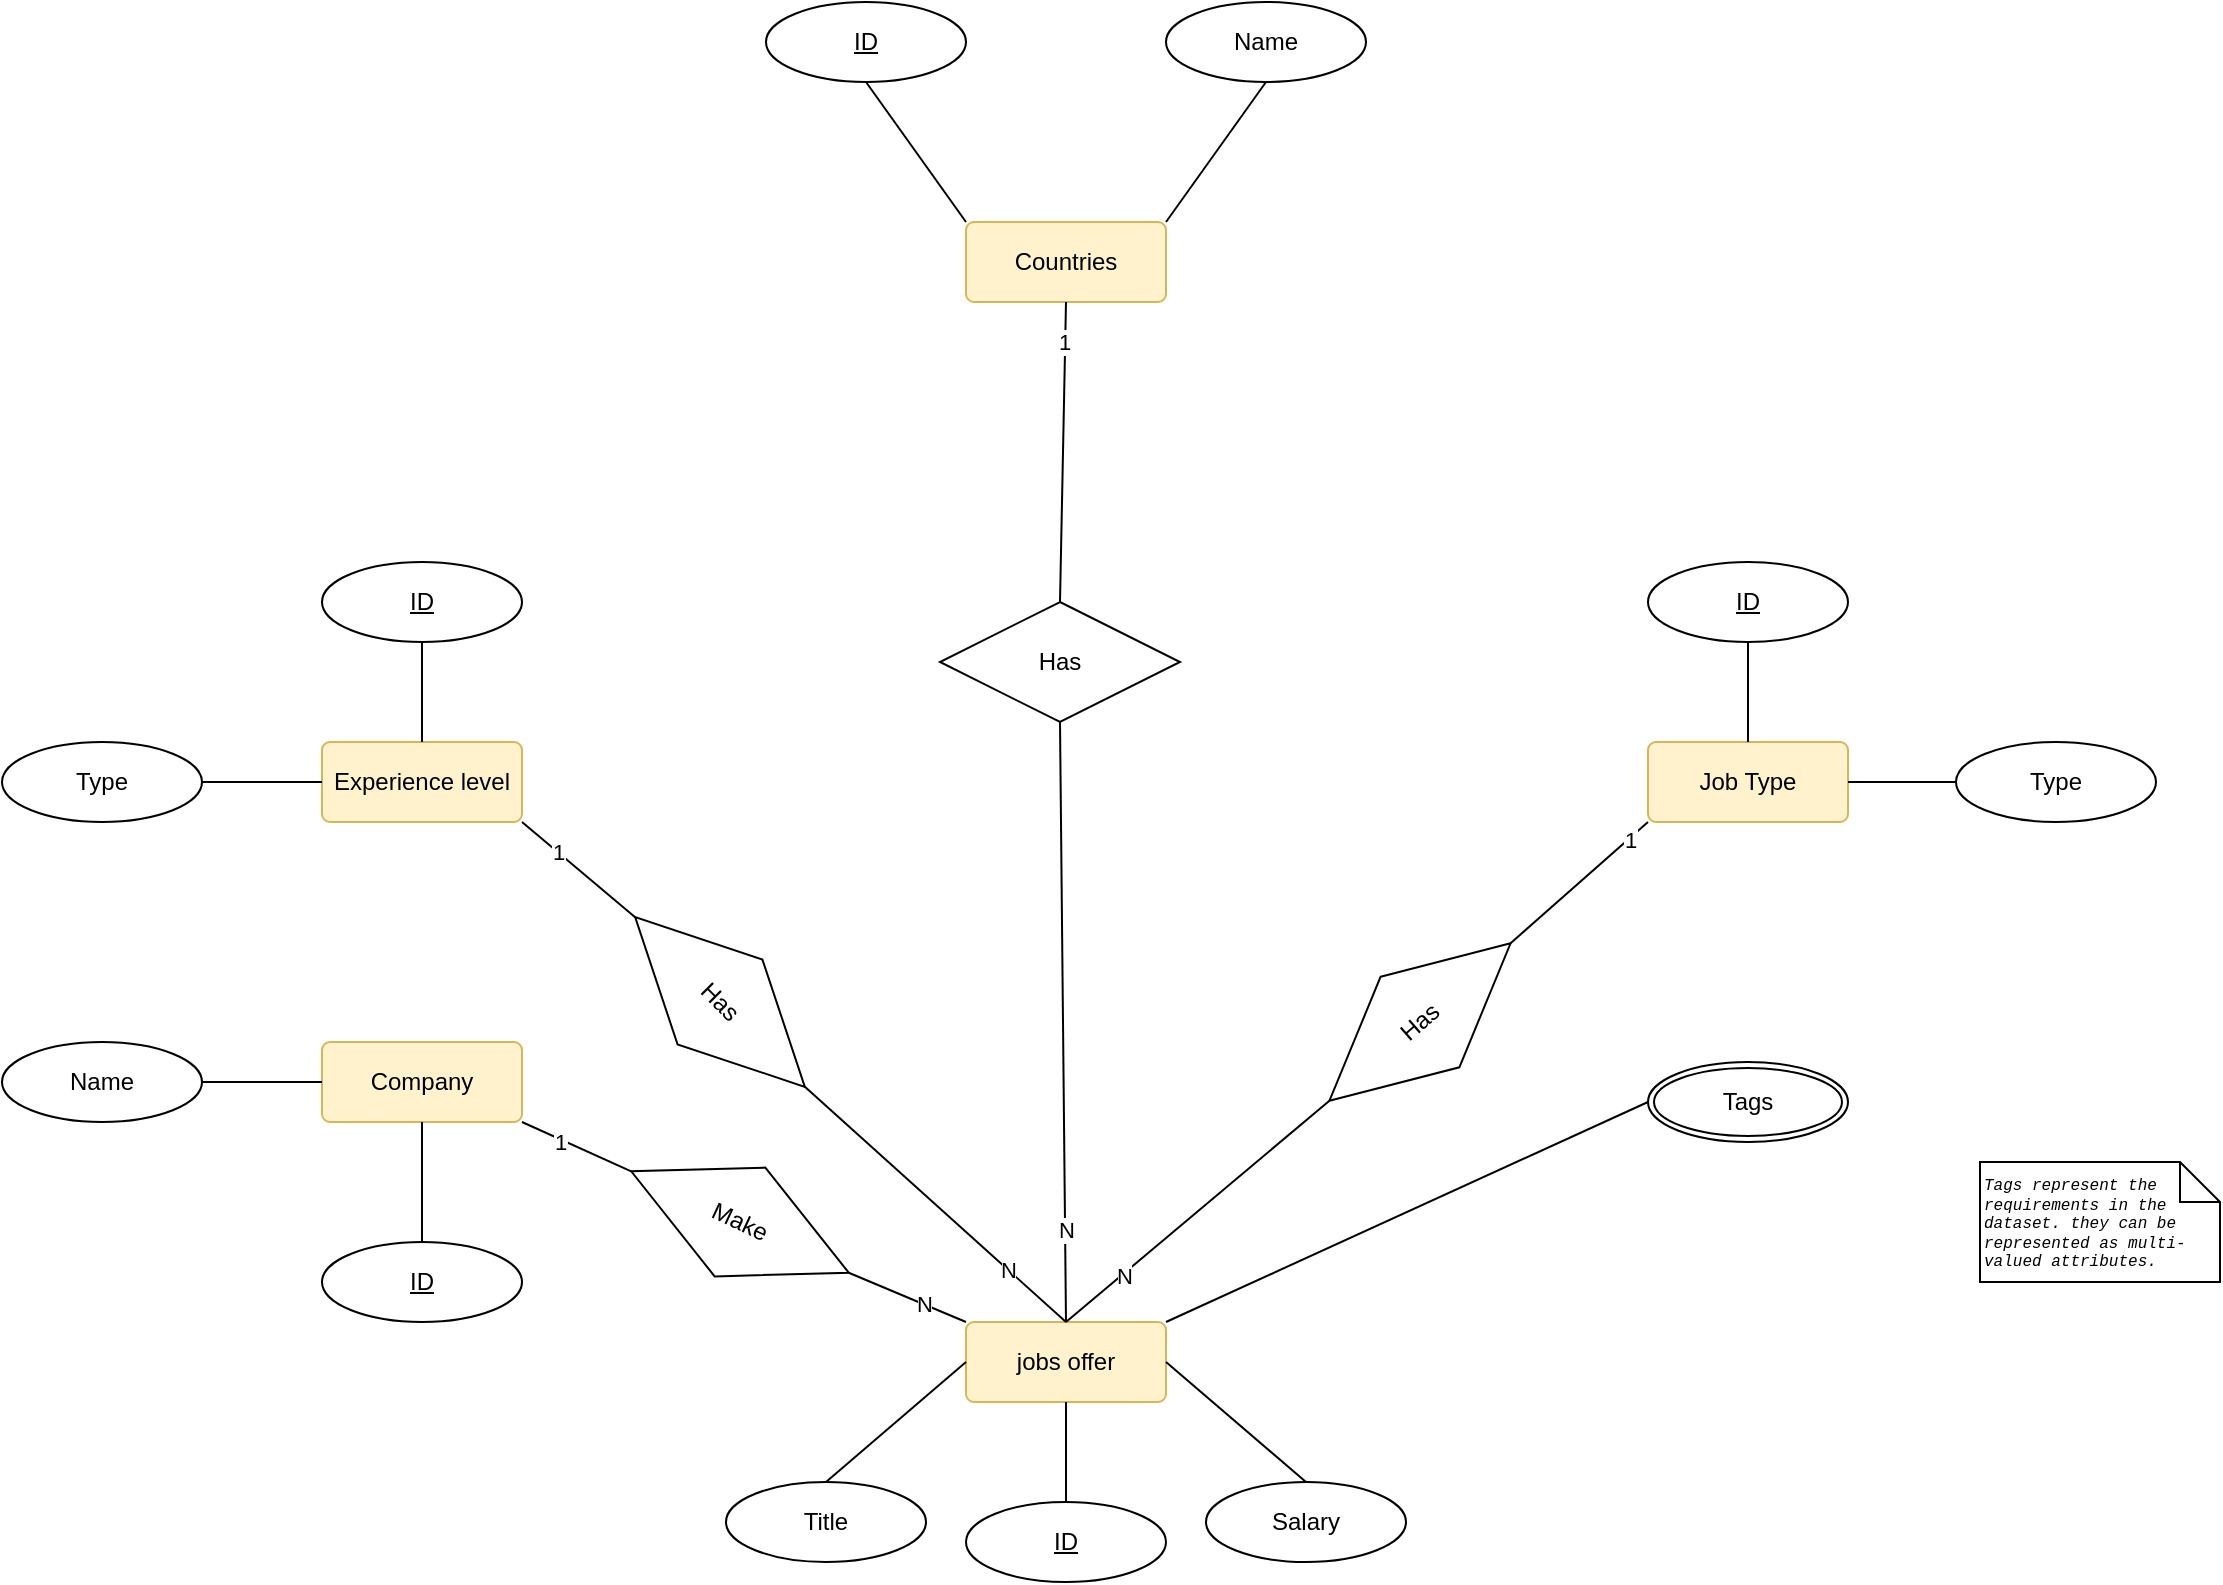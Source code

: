 <mxfile version="21.6.6" type="github">
  <diagram name="Page-1" id="dpHrziN7iInBP1G3Hoh1">
    <mxGraphModel dx="2450" dy="880" grid="1" gridSize="10" guides="1" tooltips="1" connect="1" arrows="1" fold="1" page="1" pageScale="1" pageWidth="850" pageHeight="1100" math="0" shadow="0">
      <root>
        <mxCell id="0" />
        <mxCell id="1" parent="0" />
        <mxCell id="xc64UkYX_4XRm6IWmarA-1" value="Job Type" style="rounded=1;arcSize=10;whiteSpace=wrap;html=1;align=center;fillColor=#fff2cc;strokeColor=#d6b656;" parent="1" vertex="1">
          <mxGeometry x="704" y="410" width="100" height="40" as="geometry" />
        </mxCell>
        <mxCell id="xc64UkYX_4XRm6IWmarA-2" value="ID" style="ellipse;whiteSpace=wrap;html=1;align=center;fontStyle=4;" parent="1" vertex="1">
          <mxGeometry x="704" y="320" width="100" height="40" as="geometry" />
        </mxCell>
        <mxCell id="xc64UkYX_4XRm6IWmarA-3" value="" style="endArrow=none;html=1;rounded=0;exitX=0.5;exitY=1;exitDx=0;exitDy=0;entryX=0.5;entryY=0;entryDx=0;entryDy=0;" parent="1" source="xc64UkYX_4XRm6IWmarA-2" target="xc64UkYX_4XRm6IWmarA-1" edge="1">
          <mxGeometry relative="1" as="geometry">
            <mxPoint x="774" y="390" as="sourcePoint" />
            <mxPoint x="934" y="390" as="targetPoint" />
          </mxGeometry>
        </mxCell>
        <mxCell id="xc64UkYX_4XRm6IWmarA-4" value="Type" style="ellipse;whiteSpace=wrap;html=1;align=center;" parent="1" vertex="1">
          <mxGeometry x="858" y="410" width="100" height="40" as="geometry" />
        </mxCell>
        <mxCell id="xc64UkYX_4XRm6IWmarA-5" value="" style="endArrow=none;html=1;rounded=0;exitX=1;exitY=0.5;exitDx=0;exitDy=0;entryX=0;entryY=0.5;entryDx=0;entryDy=0;" parent="1" source="xc64UkYX_4XRm6IWmarA-1" target="xc64UkYX_4XRm6IWmarA-4" edge="1">
          <mxGeometry relative="1" as="geometry">
            <mxPoint x="774" y="480" as="sourcePoint" />
            <mxPoint x="934" y="480" as="targetPoint" />
          </mxGeometry>
        </mxCell>
        <mxCell id="xc64UkYX_4XRm6IWmarA-11" value="Experience level" style="rounded=1;arcSize=10;whiteSpace=wrap;html=1;align=center;fillColor=#fff2cc;strokeColor=#d6b656;" parent="1" vertex="1">
          <mxGeometry x="41" y="410" width="100" height="40" as="geometry" />
        </mxCell>
        <mxCell id="xc64UkYX_4XRm6IWmarA-13" value="ID" style="ellipse;whiteSpace=wrap;html=1;align=center;fontStyle=4;" parent="1" vertex="1">
          <mxGeometry x="41" y="320" width="100" height="40" as="geometry" />
        </mxCell>
        <mxCell id="xc64UkYX_4XRm6IWmarA-14" value="" style="endArrow=none;html=1;rounded=0;exitX=0.5;exitY=1;exitDx=0;exitDy=0;entryX=0.5;entryY=0;entryDx=0;entryDy=0;" parent="1" source="xc64UkYX_4XRm6IWmarA-13" target="xc64UkYX_4XRm6IWmarA-11" edge="1">
          <mxGeometry relative="1" as="geometry">
            <mxPoint x="61" y="470" as="sourcePoint" />
            <mxPoint x="221" y="470" as="targetPoint" />
          </mxGeometry>
        </mxCell>
        <mxCell id="xc64UkYX_4XRm6IWmarA-15" value="Type" style="ellipse;whiteSpace=wrap;html=1;align=center;" parent="1" vertex="1">
          <mxGeometry x="-119" y="410" width="100" height="40" as="geometry" />
        </mxCell>
        <mxCell id="xc64UkYX_4XRm6IWmarA-16" value="" style="endArrow=none;html=1;rounded=0;exitX=1;exitY=0.5;exitDx=0;exitDy=0;entryX=0;entryY=0.5;entryDx=0;entryDy=0;" parent="1" source="xc64UkYX_4XRm6IWmarA-15" target="xc64UkYX_4XRm6IWmarA-11" edge="1">
          <mxGeometry relative="1" as="geometry">
            <mxPoint x="-9" y="490" as="sourcePoint" />
            <mxPoint x="151" y="490" as="targetPoint" />
          </mxGeometry>
        </mxCell>
        <mxCell id="xc64UkYX_4XRm6IWmarA-17" value="Company" style="rounded=1;arcSize=10;whiteSpace=wrap;html=1;align=center;fillColor=#fff2cc;strokeColor=#d6b656;" parent="1" vertex="1">
          <mxGeometry x="41" y="560" width="100" height="40" as="geometry" />
        </mxCell>
        <mxCell id="xc64UkYX_4XRm6IWmarA-18" value="ID" style="ellipse;whiteSpace=wrap;html=1;align=center;fontStyle=4;" parent="1" vertex="1">
          <mxGeometry x="41" y="660" width="100" height="40" as="geometry" />
        </mxCell>
        <mxCell id="xc64UkYX_4XRm6IWmarA-19" value="Name" style="ellipse;whiteSpace=wrap;html=1;align=center;" parent="1" vertex="1">
          <mxGeometry x="-119" y="560" width="100" height="40" as="geometry" />
        </mxCell>
        <mxCell id="xc64UkYX_4XRm6IWmarA-20" value="" style="endArrow=none;html=1;rounded=0;exitX=1;exitY=0.5;exitDx=0;exitDy=0;entryX=0;entryY=0.5;entryDx=0;entryDy=0;" parent="1" source="xc64UkYX_4XRm6IWmarA-19" target="xc64UkYX_4XRm6IWmarA-17" edge="1">
          <mxGeometry relative="1" as="geometry">
            <mxPoint x="21" y="680" as="sourcePoint" />
            <mxPoint x="181" y="680" as="targetPoint" />
          </mxGeometry>
        </mxCell>
        <mxCell id="xc64UkYX_4XRm6IWmarA-21" value="" style="endArrow=none;html=1;rounded=0;entryX=0.5;entryY=1;entryDx=0;entryDy=0;exitX=0.5;exitY=0;exitDx=0;exitDy=0;" parent="1" source="xc64UkYX_4XRm6IWmarA-18" target="xc64UkYX_4XRm6IWmarA-17" edge="1">
          <mxGeometry relative="1" as="geometry">
            <mxPoint x="-129" y="630" as="sourcePoint" />
            <mxPoint x="31" y="630" as="targetPoint" />
          </mxGeometry>
        </mxCell>
        <mxCell id="xc64UkYX_4XRm6IWmarA-22" value="jobs offer" style="rounded=1;arcSize=10;whiteSpace=wrap;html=1;align=center;fillColor=#fff2cc;strokeColor=#d6b656;" parent="1" vertex="1">
          <mxGeometry x="363" y="700" width="100" height="40" as="geometry" />
        </mxCell>
        <mxCell id="xc64UkYX_4XRm6IWmarA-23" value="ID" style="ellipse;whiteSpace=wrap;html=1;align=center;fontStyle=4;" parent="1" vertex="1">
          <mxGeometry x="363" y="790" width="100" height="40" as="geometry" />
        </mxCell>
        <mxCell id="xc64UkYX_4XRm6IWmarA-25" value="" style="endArrow=none;html=1;rounded=0;entryX=0.5;entryY=0;entryDx=0;entryDy=0;" parent="1" source="xc64UkYX_4XRm6IWmarA-22" target="xc64UkYX_4XRm6IWmarA-23" edge="1">
          <mxGeometry relative="1" as="geometry">
            <mxPoint x="183" y="780" as="sourcePoint" />
            <mxPoint x="343" y="780" as="targetPoint" />
          </mxGeometry>
        </mxCell>
        <mxCell id="xc64UkYX_4XRm6IWmarA-26" value="Title" style="ellipse;whiteSpace=wrap;html=1;align=center;" parent="1" vertex="1">
          <mxGeometry x="243" y="780" width="100" height="40" as="geometry" />
        </mxCell>
        <mxCell id="xc64UkYX_4XRm6IWmarA-27" value="" style="endArrow=none;html=1;rounded=0;entryX=0;entryY=0.5;entryDx=0;entryDy=0;exitX=0.5;exitY=0;exitDx=0;exitDy=0;" parent="1" source="xc64UkYX_4XRm6IWmarA-26" target="xc64UkYX_4XRm6IWmarA-22" edge="1">
          <mxGeometry relative="1" as="geometry">
            <mxPoint x="173" y="710" as="sourcePoint" />
            <mxPoint x="333" y="710" as="targetPoint" />
          </mxGeometry>
        </mxCell>
        <mxCell id="xc64UkYX_4XRm6IWmarA-28" value="Salary" style="ellipse;whiteSpace=wrap;html=1;align=center;" parent="1" vertex="1">
          <mxGeometry x="483" y="780" width="100" height="40" as="geometry" />
        </mxCell>
        <mxCell id="xc64UkYX_4XRm6IWmarA-29" value="" style="endArrow=none;html=1;rounded=0;exitX=1;exitY=0.5;exitDx=0;exitDy=0;entryX=0.5;entryY=0;entryDx=0;entryDy=0;" parent="1" source="xc64UkYX_4XRm6IWmarA-22" target="xc64UkYX_4XRm6IWmarA-28" edge="1">
          <mxGeometry relative="1" as="geometry">
            <mxPoint x="543" y="730" as="sourcePoint" />
            <mxPoint x="703" y="730" as="targetPoint" />
          </mxGeometry>
        </mxCell>
        <mxCell id="xc64UkYX_4XRm6IWmarA-32" value="" style="endArrow=none;html=1;rounded=0;exitX=1;exitY=1;exitDx=0;exitDy=0;entryX=0;entryY=0.5;entryDx=0;entryDy=0;" parent="1" source="xc64UkYX_4XRm6IWmarA-17" target="XW2PdBVg0nFlIH_IAWjY-1" edge="1">
          <mxGeometry relative="1" as="geometry">
            <mxPoint x="110" y="790" as="sourcePoint" />
            <mxPoint x="270" y="790" as="targetPoint" />
          </mxGeometry>
        </mxCell>
        <mxCell id="ScXYiewNh22zqdp0svSO-18" value="1" style="edgeLabel;html=1;align=center;verticalAlign=middle;resizable=0;points=[];" parent="xc64UkYX_4XRm6IWmarA-32" vertex="1" connectable="0">
          <mxGeometry x="-0.675" y="-1" relative="1" as="geometry">
            <mxPoint x="11" y="5" as="offset" />
          </mxGeometry>
        </mxCell>
        <mxCell id="xc64UkYX_4XRm6IWmarA-33" value="Tags" style="ellipse;shape=doubleEllipse;margin=3;whiteSpace=wrap;html=1;align=center;" parent="1" vertex="1">
          <mxGeometry x="704" y="570" width="100" height="40" as="geometry" />
        </mxCell>
        <mxCell id="xc64UkYX_4XRm6IWmarA-34" value="" style="endArrow=none;html=1;rounded=0;entryX=0;entryY=0.5;entryDx=0;entryDy=0;exitX=1;exitY=0;exitDx=0;exitDy=0;" parent="1" source="xc64UkYX_4XRm6IWmarA-22" target="xc64UkYX_4XRm6IWmarA-33" edge="1">
          <mxGeometry relative="1" as="geometry">
            <mxPoint x="290" y="610" as="sourcePoint" />
            <mxPoint x="450" y="610" as="targetPoint" />
          </mxGeometry>
        </mxCell>
        <mxCell id="xc64UkYX_4XRm6IWmarA-35" value="" style="endArrow=none;html=1;rounded=0;exitX=1;exitY=0.5;exitDx=0;exitDy=0;entryX=0.5;entryY=0;entryDx=0;entryDy=0;" parent="1" source="XW2PdBVg0nFlIH_IAWjY-5" target="xc64UkYX_4XRm6IWmarA-22" edge="1">
          <mxGeometry relative="1" as="geometry">
            <mxPoint x="330" y="500" as="sourcePoint" />
            <mxPoint x="490" y="500" as="targetPoint" />
          </mxGeometry>
        </mxCell>
        <mxCell id="ScXYiewNh22zqdp0svSO-20" value="N" style="edgeLabel;html=1;align=center;verticalAlign=middle;resizable=0;points=[];" parent="xc64UkYX_4XRm6IWmarA-35" vertex="1" connectable="0">
          <mxGeometry x="0.562" y="1" relative="1" as="geometry">
            <mxPoint x="-1" as="offset" />
          </mxGeometry>
        </mxCell>
        <mxCell id="xc64UkYX_4XRm6IWmarA-36" value="" style="endArrow=none;html=1;rounded=0;entryX=0;entryY=1;entryDx=0;entryDy=0;exitX=1;exitY=0.5;exitDx=0;exitDy=0;" parent="1" source="XW2PdBVg0nFlIH_IAWjY-7" target="xc64UkYX_4XRm6IWmarA-1" edge="1">
          <mxGeometry relative="1" as="geometry">
            <mxPoint x="410" y="500" as="sourcePoint" />
            <mxPoint x="570" y="500" as="targetPoint" />
          </mxGeometry>
        </mxCell>
        <mxCell id="ScXYiewNh22zqdp0svSO-16" value="1" style="edgeLabel;html=1;align=center;verticalAlign=middle;resizable=0;points=[];" parent="xc64UkYX_4XRm6IWmarA-36" vertex="1" connectable="0">
          <mxGeometry x="0.729" relative="1" as="geometry">
            <mxPoint as="offset" />
          </mxGeometry>
        </mxCell>
        <mxCell id="ScXYiewNh22zqdp0svSO-1" value="Countries" style="rounded=1;arcSize=10;whiteSpace=wrap;html=1;align=center;fillColor=#fff2cc;strokeColor=#d6b656;" parent="1" vertex="1">
          <mxGeometry x="363" y="150" width="100" height="40" as="geometry" />
        </mxCell>
        <mxCell id="ScXYiewNh22zqdp0svSO-2" value="ID" style="ellipse;whiteSpace=wrap;html=1;align=center;fontStyle=4;" parent="1" vertex="1">
          <mxGeometry x="263" y="40" width="100" height="40" as="geometry" />
        </mxCell>
        <mxCell id="ScXYiewNh22zqdp0svSO-3" value="Name" style="ellipse;whiteSpace=wrap;html=1;align=center;" parent="1" vertex="1">
          <mxGeometry x="463" y="40" width="100" height="40" as="geometry" />
        </mxCell>
        <mxCell id="ScXYiewNh22zqdp0svSO-4" value="" style="endArrow=none;html=1;rounded=0;exitX=0.5;exitY=1;exitDx=0;exitDy=0;entryX=0.5;entryY=0;entryDx=0;entryDy=0;" parent="1" source="ScXYiewNh22zqdp0svSO-27" target="xc64UkYX_4XRm6IWmarA-22" edge="1">
          <mxGeometry relative="1" as="geometry">
            <mxPoint x="370" y="320" as="sourcePoint" />
            <mxPoint x="530" y="320" as="targetPoint" />
          </mxGeometry>
        </mxCell>
        <mxCell id="ScXYiewNh22zqdp0svSO-24" value="N" style="edgeLabel;html=1;align=center;verticalAlign=middle;resizable=0;points=[];" parent="ScXYiewNh22zqdp0svSO-4" vertex="1" connectable="0">
          <mxGeometry x="0.692" relative="1" as="geometry">
            <mxPoint as="offset" />
          </mxGeometry>
        </mxCell>
        <mxCell id="ScXYiewNh22zqdp0svSO-25" value="" style="endArrow=none;html=1;rounded=0;exitX=0.5;exitY=1;exitDx=0;exitDy=0;entryX=0;entryY=0;entryDx=0;entryDy=0;" parent="1" source="ScXYiewNh22zqdp0svSO-2" target="ScXYiewNh22zqdp0svSO-1" edge="1">
          <mxGeometry relative="1" as="geometry">
            <mxPoint x="240" y="120" as="sourcePoint" />
            <mxPoint x="400" y="120" as="targetPoint" />
          </mxGeometry>
        </mxCell>
        <mxCell id="ScXYiewNh22zqdp0svSO-26" value="" style="endArrow=none;html=1;rounded=0;exitX=1;exitY=0;exitDx=0;exitDy=0;entryX=0.5;entryY=1;entryDx=0;entryDy=0;" parent="1" source="ScXYiewNh22zqdp0svSO-1" target="ScXYiewNh22zqdp0svSO-3" edge="1">
          <mxGeometry relative="1" as="geometry">
            <mxPoint x="520" y="130" as="sourcePoint" />
            <mxPoint x="680" y="130" as="targetPoint" />
          </mxGeometry>
        </mxCell>
        <mxCell id="ScXYiewNh22zqdp0svSO-28" value="" style="endArrow=none;html=1;rounded=0;exitX=0.5;exitY=1;exitDx=0;exitDy=0;entryX=0.5;entryY=0;entryDx=0;entryDy=0;" parent="1" source="ScXYiewNh22zqdp0svSO-1" target="ScXYiewNh22zqdp0svSO-27" edge="1">
          <mxGeometry relative="1" as="geometry">
            <mxPoint x="413" y="190" as="sourcePoint" />
            <mxPoint x="413" y="700" as="targetPoint" />
          </mxGeometry>
        </mxCell>
        <mxCell id="ScXYiewNh22zqdp0svSO-29" value="1" style="edgeLabel;html=1;align=center;verticalAlign=middle;resizable=0;points=[];" parent="ScXYiewNh22zqdp0svSO-28" vertex="1" connectable="0">
          <mxGeometry x="-0.802" y="2" relative="1" as="geometry">
            <mxPoint x="-3" y="5" as="offset" />
          </mxGeometry>
        </mxCell>
        <mxCell id="ScXYiewNh22zqdp0svSO-27" value="Has" style="shape=rhombus;perimeter=rhombusPerimeter;whiteSpace=wrap;html=1;align=center;" parent="1" vertex="1">
          <mxGeometry x="350" y="340" width="120" height="60" as="geometry" />
        </mxCell>
        <mxCell id="XW2PdBVg0nFlIH_IAWjY-1" value="Make" style="shape=rhombus;perimeter=rhombusPerimeter;whiteSpace=wrap;html=1;align=center;rotation=25;" parent="1" vertex="1">
          <mxGeometry x="190" y="620" width="120" height="60" as="geometry" />
        </mxCell>
        <mxCell id="XW2PdBVg0nFlIH_IAWjY-3" value="" style="endArrow=none;html=1;rounded=0;exitX=1;exitY=0.5;exitDx=0;exitDy=0;entryX=0;entryY=0;entryDx=0;entryDy=0;" parent="1" source="XW2PdBVg0nFlIH_IAWjY-1" target="xc64UkYX_4XRm6IWmarA-22" edge="1">
          <mxGeometry relative="1" as="geometry">
            <mxPoint x="220" y="700" as="sourcePoint" />
            <mxPoint x="380" y="700" as="targetPoint" />
          </mxGeometry>
        </mxCell>
        <mxCell id="XW2PdBVg0nFlIH_IAWjY-4" value="N" style="edgeLabel;html=1;align=center;verticalAlign=middle;resizable=0;points=[];" parent="XW2PdBVg0nFlIH_IAWjY-3" vertex="1" connectable="0">
          <mxGeometry x="0.284" relative="1" as="geometry">
            <mxPoint as="offset" />
          </mxGeometry>
        </mxCell>
        <mxCell id="XW2PdBVg0nFlIH_IAWjY-5" value="Has" style="shape=rhombus;perimeter=rhombusPerimeter;whiteSpace=wrap;html=1;align=center;rotation=45;" parent="1" vertex="1">
          <mxGeometry x="180" y="510" width="120" height="60" as="geometry" />
        </mxCell>
        <mxCell id="XW2PdBVg0nFlIH_IAWjY-6" value="" style="endArrow=none;html=1;rounded=0;exitX=1;exitY=1;exitDx=0;exitDy=0;entryX=0;entryY=0.5;entryDx=0;entryDy=0;" parent="1" source="xc64UkYX_4XRm6IWmarA-11" target="XW2PdBVg0nFlIH_IAWjY-5" edge="1">
          <mxGeometry relative="1" as="geometry">
            <mxPoint x="190" y="480" as="sourcePoint" />
            <mxPoint x="350" y="480" as="targetPoint" />
          </mxGeometry>
        </mxCell>
        <mxCell id="fvmJ_g8EvbXR0bf3croK-1" value="1" style="edgeLabel;html=1;align=center;verticalAlign=middle;resizable=0;points=[];" vertex="1" connectable="0" parent="XW2PdBVg0nFlIH_IAWjY-6">
          <mxGeometry x="-0.364" relative="1" as="geometry">
            <mxPoint as="offset" />
          </mxGeometry>
        </mxCell>
        <mxCell id="XW2PdBVg0nFlIH_IAWjY-8" value="" style="endArrow=none;html=1;rounded=0;entryX=0;entryY=0.5;entryDx=0;entryDy=0;exitX=0.5;exitY=0;exitDx=0;exitDy=0;" parent="1" source="xc64UkYX_4XRm6IWmarA-22" target="XW2PdBVg0nFlIH_IAWjY-7" edge="1">
          <mxGeometry relative="1" as="geometry">
            <mxPoint x="413" y="700" as="sourcePoint" />
            <mxPoint x="704" y="450" as="targetPoint" />
          </mxGeometry>
        </mxCell>
        <mxCell id="XW2PdBVg0nFlIH_IAWjY-9" value="N" style="edgeLabel;html=1;align=center;verticalAlign=middle;resizable=0;points=[];" parent="XW2PdBVg0nFlIH_IAWjY-8" vertex="1" connectable="0">
          <mxGeometry x="-0.57" y="-1" relative="1" as="geometry">
            <mxPoint as="offset" />
          </mxGeometry>
        </mxCell>
        <mxCell id="XW2PdBVg0nFlIH_IAWjY-7" value="Has" style="shape=rhombus;perimeter=rhombusPerimeter;whiteSpace=wrap;html=1;align=center;rotation=-41;" parent="1" vertex="1">
          <mxGeometry x="530" y="520" width="120" height="60" as="geometry" />
        </mxCell>
        <mxCell id="XW2PdBVg0nFlIH_IAWjY-12" value="Tags represent the requirements in the dataset. they can be represented as multi-valued attributes." style="shape=note;size=20;gradientColor=none;strokeColor=default;align=left;fontStyle=2;whiteSpace=wrap;html=1;labelBorderColor=none;labelBackgroundColor=none;verticalAlign=top;fontSize=8;fontFamily=Courier New;" parent="1" vertex="1">
          <mxGeometry x="870" y="620" width="120" height="60" as="geometry" />
        </mxCell>
      </root>
    </mxGraphModel>
  </diagram>
</mxfile>
